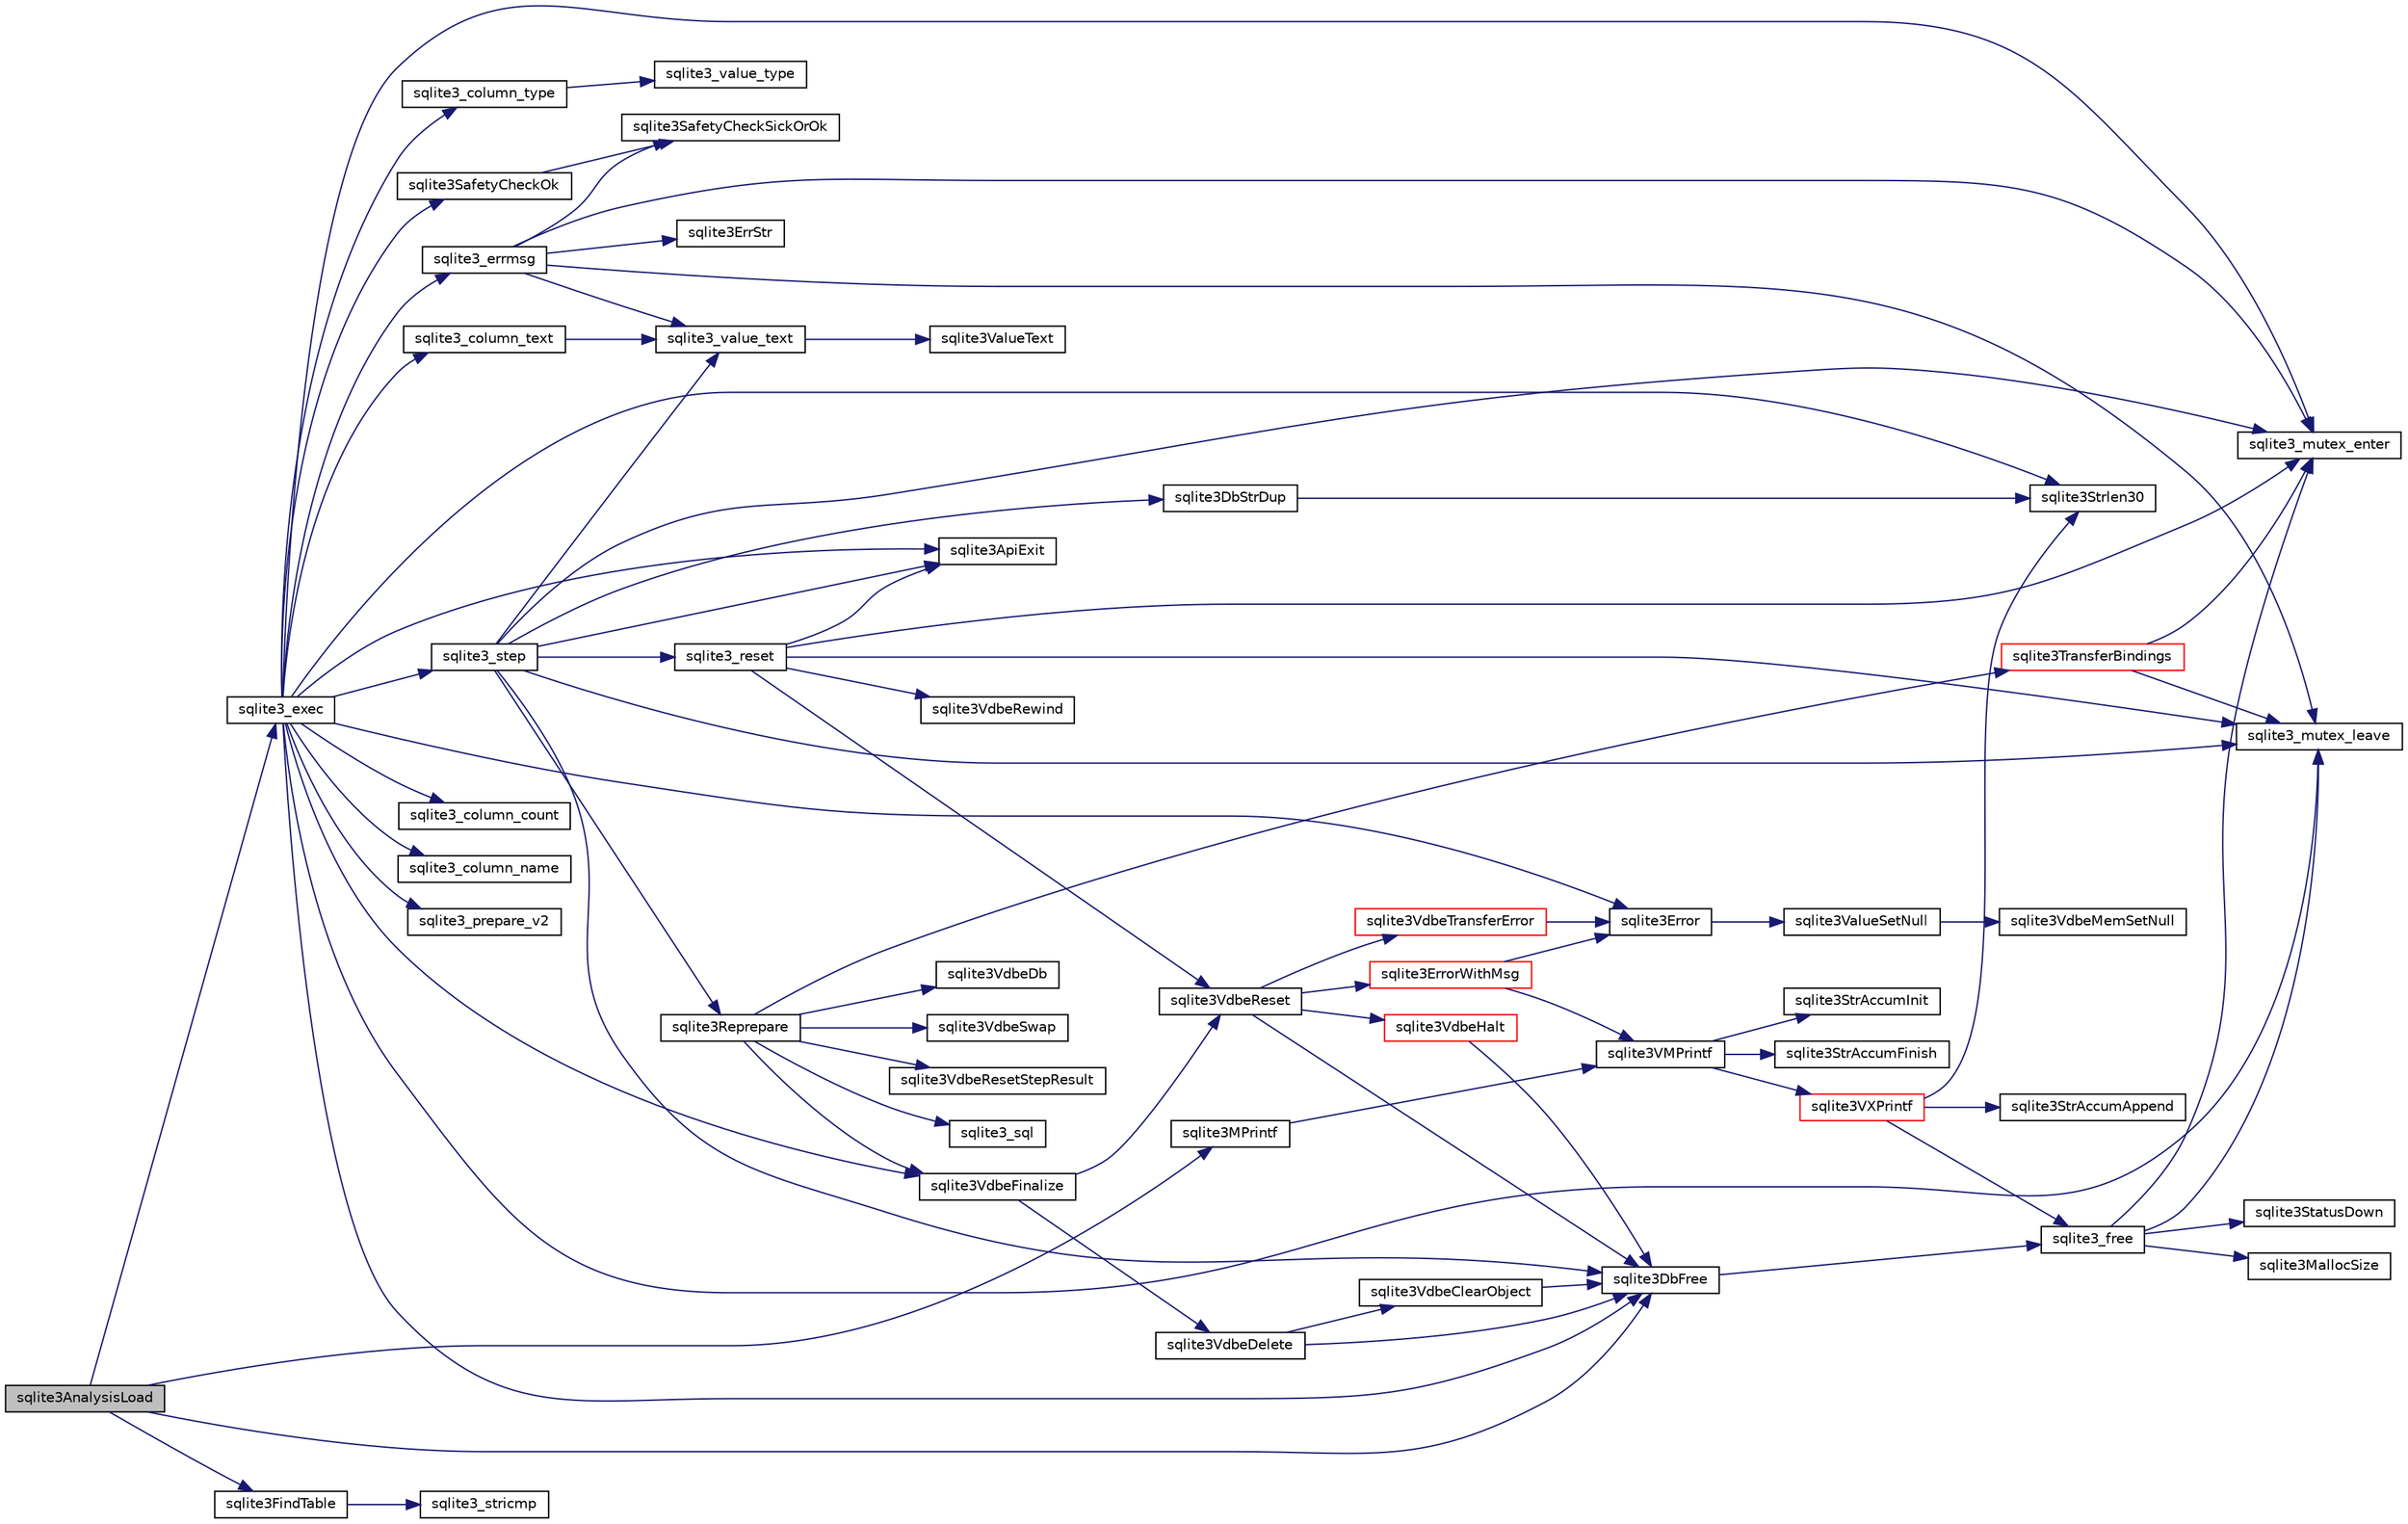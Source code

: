 digraph "sqlite3AnalysisLoad"
{
  edge [fontname="Helvetica",fontsize="10",labelfontname="Helvetica",labelfontsize="10"];
  node [fontname="Helvetica",fontsize="10",shape=record];
  rankdir="LR";
  Node1 [label="sqlite3AnalysisLoad",height=0.2,width=0.4,color="black", fillcolor="grey75", style="filled", fontcolor="black"];
  Node1 -> Node2 [color="midnightblue",fontsize="10",style="solid",fontname="Helvetica"];
  Node2 [label="sqlite3_exec",height=0.2,width=0.4,color="black", fillcolor="white", style="filled",URL="$sqlite3_8c.html#ac9887142717683176206d7611b01dea5"];
  Node2 -> Node3 [color="midnightblue",fontsize="10",style="solid",fontname="Helvetica"];
  Node3 [label="sqlite3_column_count",height=0.2,width=0.4,color="black", fillcolor="white", style="filled",URL="$sqlite3_8c.html#aea8572b42ed47c50c5fb7de8e08e80d5"];
  Node2 -> Node4 [color="midnightblue",fontsize="10",style="solid",fontname="Helvetica"];
  Node4 [label="sqlite3_column_name",height=0.2,width=0.4,color="black", fillcolor="white", style="filled",URL="$sqlite3_8c.html#a82257b40db016ec261ca69f40571d1af"];
  Node2 -> Node5 [color="midnightblue",fontsize="10",style="solid",fontname="Helvetica"];
  Node5 [label="sqlite3_column_text",height=0.2,width=0.4,color="black", fillcolor="white", style="filled",URL="$sqlite3_8c.html#aa4127278c684a956a5a36177aa6757a5"];
  Node5 -> Node6 [color="midnightblue",fontsize="10",style="solid",fontname="Helvetica"];
  Node6 [label="sqlite3_value_text",height=0.2,width=0.4,color="black", fillcolor="white", style="filled",URL="$sqlite3_8c.html#a51755d39ab19883aea0d3e4718325b81"];
  Node6 -> Node7 [color="midnightblue",fontsize="10",style="solid",fontname="Helvetica"];
  Node7 [label="sqlite3ValueText",height=0.2,width=0.4,color="black", fillcolor="white", style="filled",URL="$sqlite3_8c.html#ad567a94e52d1adf81f4857fdba00a59b"];
  Node2 -> Node8 [color="midnightblue",fontsize="10",style="solid",fontname="Helvetica"];
  Node8 [label="sqlite3_column_type",height=0.2,width=0.4,color="black", fillcolor="white", style="filled",URL="$sqlite3_8c.html#a77d9c693a5b1af5c6973caf0f1e90839"];
  Node8 -> Node9 [color="midnightblue",fontsize="10",style="solid",fontname="Helvetica"];
  Node9 [label="sqlite3_value_type",height=0.2,width=0.4,color="black", fillcolor="white", style="filled",URL="$sqlite3_8c.html#a26715108525b2edd1705a890bc8d10e1"];
  Node2 -> Node10 [color="midnightblue",fontsize="10",style="solid",fontname="Helvetica"];
  Node10 [label="sqlite3_errmsg",height=0.2,width=0.4,color="black", fillcolor="white", style="filled",URL="$sqlite3_8c.html#ad2691b7477e65663e1efb6b8f145e69c"];
  Node10 -> Node11 [color="midnightblue",fontsize="10",style="solid",fontname="Helvetica"];
  Node11 [label="sqlite3_mutex_enter",height=0.2,width=0.4,color="black", fillcolor="white", style="filled",URL="$sqlite3_8c.html#af5a0a035d6f2e625f7fa5339365e8970"];
  Node10 -> Node12 [color="midnightblue",fontsize="10",style="solid",fontname="Helvetica"];
  Node12 [label="sqlite3_mutex_leave",height=0.2,width=0.4,color="black", fillcolor="white", style="filled",URL="$sqlite3_8c.html#a7ebfb82d85f10ee7a80ea8d7ff155c65"];
  Node10 -> Node6 [color="midnightblue",fontsize="10",style="solid",fontname="Helvetica"];
  Node10 -> Node13 [color="midnightblue",fontsize="10",style="solid",fontname="Helvetica"];
  Node13 [label="sqlite3ErrStr",height=0.2,width=0.4,color="black", fillcolor="white", style="filled",URL="$sqlite3_8c.html#ab289afae24fa83e42f3d78b3b7e91793"];
  Node10 -> Node14 [color="midnightblue",fontsize="10",style="solid",fontname="Helvetica"];
  Node14 [label="sqlite3SafetyCheckSickOrOk",height=0.2,width=0.4,color="black", fillcolor="white", style="filled",URL="$sqlite3_8c.html#ac1fff729aec147d9825a4930042a626b"];
  Node2 -> Node11 [color="midnightblue",fontsize="10",style="solid",fontname="Helvetica"];
  Node2 -> Node12 [color="midnightblue",fontsize="10",style="solid",fontname="Helvetica"];
  Node2 -> Node15 [color="midnightblue",fontsize="10",style="solid",fontname="Helvetica"];
  Node15 [label="sqlite3_prepare_v2",height=0.2,width=0.4,color="black", fillcolor="white", style="filled",URL="$sqlite3_8c.html#a6e7c60a3ecba0ac3dd07165160cd8cde"];
  Node2 -> Node16 [color="midnightblue",fontsize="10",style="solid",fontname="Helvetica"];
  Node16 [label="sqlite3_step",height=0.2,width=0.4,color="black", fillcolor="white", style="filled",URL="$sqlite3_8c.html#a7c573c7b3a027524f59ffbc7fba8e639"];
  Node16 -> Node11 [color="midnightblue",fontsize="10",style="solid",fontname="Helvetica"];
  Node16 -> Node12 [color="midnightblue",fontsize="10",style="solid",fontname="Helvetica"];
  Node16 -> Node17 [color="midnightblue",fontsize="10",style="solid",fontname="Helvetica"];
  Node17 [label="sqlite3_reset",height=0.2,width=0.4,color="black", fillcolor="white", style="filled",URL="$sqlite3_8c.html#ae64b8b63a6d27b576eb3d6fb21ca4d36"];
  Node17 -> Node11 [color="midnightblue",fontsize="10",style="solid",fontname="Helvetica"];
  Node17 -> Node12 [color="midnightblue",fontsize="10",style="solid",fontname="Helvetica"];
  Node17 -> Node18 [color="midnightblue",fontsize="10",style="solid",fontname="Helvetica"];
  Node18 [label="sqlite3ApiExit",height=0.2,width=0.4,color="black", fillcolor="white", style="filled",URL="$sqlite3_8c.html#ae5a967ec6172298db98b6090bbd1dd9b"];
  Node17 -> Node19 [color="midnightblue",fontsize="10",style="solid",fontname="Helvetica"];
  Node19 [label="sqlite3VdbeReset",height=0.2,width=0.4,color="black", fillcolor="white", style="filled",URL="$sqlite3_8c.html#a315a913742f7267f90d46d41446353b1"];
  Node19 -> Node20 [color="midnightblue",fontsize="10",style="solid",fontname="Helvetica"];
  Node20 [label="sqlite3VdbeHalt",height=0.2,width=0.4,color="red", fillcolor="white", style="filled",URL="$sqlite3_8c.html#a8d1d99703d999190fbc35ecc981cb709"];
  Node20 -> Node21 [color="midnightblue",fontsize="10",style="solid",fontname="Helvetica"];
  Node21 [label="sqlite3DbFree",height=0.2,width=0.4,color="black", fillcolor="white", style="filled",URL="$sqlite3_8c.html#ac70ab821a6607b4a1b909582dc37a069"];
  Node21 -> Node22 [color="midnightblue",fontsize="10",style="solid",fontname="Helvetica"];
  Node22 [label="sqlite3_free",height=0.2,width=0.4,color="black", fillcolor="white", style="filled",URL="$sqlite3_8c.html#aced35e2ed62edd9c721ade882d508123"];
  Node22 -> Node11 [color="midnightblue",fontsize="10",style="solid",fontname="Helvetica"];
  Node22 -> Node12 [color="midnightblue",fontsize="10",style="solid",fontname="Helvetica"];
  Node22 -> Node23 [color="midnightblue",fontsize="10",style="solid",fontname="Helvetica"];
  Node23 [label="sqlite3MallocSize",height=0.2,width=0.4,color="black", fillcolor="white", style="filled",URL="$sqlite3_8c.html#acf5d2a5f35270bafb050bd2def576955"];
  Node22 -> Node24 [color="midnightblue",fontsize="10",style="solid",fontname="Helvetica"];
  Node24 [label="sqlite3StatusDown",height=0.2,width=0.4,color="black", fillcolor="white", style="filled",URL="$sqlite3_8c.html#a3388b10ce0b0a4fc95dfb85ccdb904c1"];
  Node19 -> Node25 [color="midnightblue",fontsize="10",style="solid",fontname="Helvetica"];
  Node25 [label="sqlite3VdbeTransferError",height=0.2,width=0.4,color="red", fillcolor="white", style="filled",URL="$sqlite3_8c.html#aaf4a567b51602bb6d7bb150e6c72de69"];
  Node25 -> Node26 [color="midnightblue",fontsize="10",style="solid",fontname="Helvetica"];
  Node26 [label="sqlite3Error",height=0.2,width=0.4,color="black", fillcolor="white", style="filled",URL="$sqlite3_8c.html#a4ba5e8be78db50d5538dcaa45bcf74d3"];
  Node26 -> Node27 [color="midnightblue",fontsize="10",style="solid",fontname="Helvetica"];
  Node27 [label="sqlite3ValueSetNull",height=0.2,width=0.4,color="black", fillcolor="white", style="filled",URL="$sqlite3_8c.html#ad9bc4507a7806b37946116afbe183b95"];
  Node27 -> Node28 [color="midnightblue",fontsize="10",style="solid",fontname="Helvetica"];
  Node28 [label="sqlite3VdbeMemSetNull",height=0.2,width=0.4,color="black", fillcolor="white", style="filled",URL="$sqlite3_8c.html#ae01092c23aebaf8a3ebdf3954609b410"];
  Node19 -> Node21 [color="midnightblue",fontsize="10",style="solid",fontname="Helvetica"];
  Node19 -> Node29 [color="midnightblue",fontsize="10",style="solid",fontname="Helvetica"];
  Node29 [label="sqlite3ErrorWithMsg",height=0.2,width=0.4,color="red", fillcolor="white", style="filled",URL="$sqlite3_8c.html#a11feb4cd8e77d59df266587cfe1b2641"];
  Node29 -> Node26 [color="midnightblue",fontsize="10",style="solid",fontname="Helvetica"];
  Node29 -> Node30 [color="midnightblue",fontsize="10",style="solid",fontname="Helvetica"];
  Node30 [label="sqlite3VMPrintf",height=0.2,width=0.4,color="black", fillcolor="white", style="filled",URL="$sqlite3_8c.html#a05535d0982ef06fbc2ee8195ebbae689"];
  Node30 -> Node31 [color="midnightblue",fontsize="10",style="solid",fontname="Helvetica"];
  Node31 [label="sqlite3StrAccumInit",height=0.2,width=0.4,color="black", fillcolor="white", style="filled",URL="$sqlite3_8c.html#aabf95e113b9d54d519cd15a56215f560"];
  Node30 -> Node32 [color="midnightblue",fontsize="10",style="solid",fontname="Helvetica"];
  Node32 [label="sqlite3VXPrintf",height=0.2,width=0.4,color="red", fillcolor="white", style="filled",URL="$sqlite3_8c.html#a63c25806c9bd4a2b76f9a0eb232c6bde"];
  Node32 -> Node33 [color="midnightblue",fontsize="10",style="solid",fontname="Helvetica"];
  Node33 [label="sqlite3StrAccumAppend",height=0.2,width=0.4,color="black", fillcolor="white", style="filled",URL="$sqlite3_8c.html#a56664fa33def33c5a5245b623441d5e0"];
  Node32 -> Node34 [color="midnightblue",fontsize="10",style="solid",fontname="Helvetica"];
  Node34 [label="sqlite3Strlen30",height=0.2,width=0.4,color="black", fillcolor="white", style="filled",URL="$sqlite3_8c.html#a3dcd80ba41f1a308193dee74857b62a7"];
  Node32 -> Node22 [color="midnightblue",fontsize="10",style="solid",fontname="Helvetica"];
  Node30 -> Node35 [color="midnightblue",fontsize="10",style="solid",fontname="Helvetica"];
  Node35 [label="sqlite3StrAccumFinish",height=0.2,width=0.4,color="black", fillcolor="white", style="filled",URL="$sqlite3_8c.html#adb7f26b10ac1b847db6f000ef4c2e2ba"];
  Node17 -> Node36 [color="midnightblue",fontsize="10",style="solid",fontname="Helvetica"];
  Node36 [label="sqlite3VdbeRewind",height=0.2,width=0.4,color="black", fillcolor="white", style="filled",URL="$sqlite3_8c.html#ac2109d6ef272c796bd8881a430bc1052"];
  Node16 -> Node6 [color="midnightblue",fontsize="10",style="solid",fontname="Helvetica"];
  Node16 -> Node18 [color="midnightblue",fontsize="10",style="solid",fontname="Helvetica"];
  Node16 -> Node21 [color="midnightblue",fontsize="10",style="solid",fontname="Helvetica"];
  Node16 -> Node37 [color="midnightblue",fontsize="10",style="solid",fontname="Helvetica"];
  Node37 [label="sqlite3DbStrDup",height=0.2,width=0.4,color="black", fillcolor="white", style="filled",URL="$sqlite3_8c.html#a0ec4772ee6de7316ecd1e6cabb1beeef"];
  Node37 -> Node34 [color="midnightblue",fontsize="10",style="solid",fontname="Helvetica"];
  Node16 -> Node38 [color="midnightblue",fontsize="10",style="solid",fontname="Helvetica"];
  Node38 [label="sqlite3Reprepare",height=0.2,width=0.4,color="black", fillcolor="white", style="filled",URL="$sqlite3_8c.html#a7e2f7299cc947d07e782f6ac561fa937"];
  Node38 -> Node39 [color="midnightblue",fontsize="10",style="solid",fontname="Helvetica"];
  Node39 [label="sqlite3_sql",height=0.2,width=0.4,color="black", fillcolor="white", style="filled",URL="$sqlite3_8c.html#a8e0c770e028ca2781a709a0777e642e9"];
  Node38 -> Node40 [color="midnightblue",fontsize="10",style="solid",fontname="Helvetica"];
  Node40 [label="sqlite3VdbeDb",height=0.2,width=0.4,color="black", fillcolor="white", style="filled",URL="$sqlite3_8c.html#a6cb1b36e2823fc3eff25dc162f71f28b"];
  Node38 -> Node41 [color="midnightblue",fontsize="10",style="solid",fontname="Helvetica"];
  Node41 [label="sqlite3VdbeSwap",height=0.2,width=0.4,color="black", fillcolor="white", style="filled",URL="$sqlite3_8c.html#ae65b43cc845b600cd9c8bdead9843b28"];
  Node38 -> Node42 [color="midnightblue",fontsize="10",style="solid",fontname="Helvetica"];
  Node42 [label="sqlite3TransferBindings",height=0.2,width=0.4,color="red", fillcolor="white", style="filled",URL="$sqlite3_8c.html#a9158a497436de1e5aa7067e4daf18d8e"];
  Node42 -> Node11 [color="midnightblue",fontsize="10",style="solid",fontname="Helvetica"];
  Node42 -> Node12 [color="midnightblue",fontsize="10",style="solid",fontname="Helvetica"];
  Node38 -> Node43 [color="midnightblue",fontsize="10",style="solid",fontname="Helvetica"];
  Node43 [label="sqlite3VdbeResetStepResult",height=0.2,width=0.4,color="black", fillcolor="white", style="filled",URL="$sqlite3_8c.html#ad24b39129d843f753039e272999669a6"];
  Node38 -> Node44 [color="midnightblue",fontsize="10",style="solid",fontname="Helvetica"];
  Node44 [label="sqlite3VdbeFinalize",height=0.2,width=0.4,color="black", fillcolor="white", style="filled",URL="$sqlite3_8c.html#af81e0c8d03b71610d3a826469f67bbd4"];
  Node44 -> Node19 [color="midnightblue",fontsize="10",style="solid",fontname="Helvetica"];
  Node44 -> Node45 [color="midnightblue",fontsize="10",style="solid",fontname="Helvetica"];
  Node45 [label="sqlite3VdbeDelete",height=0.2,width=0.4,color="black", fillcolor="white", style="filled",URL="$sqlite3_8c.html#ace82a1f75873a6609067d0f572120e47"];
  Node45 -> Node46 [color="midnightblue",fontsize="10",style="solid",fontname="Helvetica"];
  Node46 [label="sqlite3VdbeClearObject",height=0.2,width=0.4,color="black", fillcolor="white", style="filled",URL="$sqlite3_8c.html#aa36c8bd3814c4923416d35ef3454f979"];
  Node46 -> Node21 [color="midnightblue",fontsize="10",style="solid",fontname="Helvetica"];
  Node45 -> Node21 [color="midnightblue",fontsize="10",style="solid",fontname="Helvetica"];
  Node2 -> Node18 [color="midnightblue",fontsize="10",style="solid",fontname="Helvetica"];
  Node2 -> Node21 [color="midnightblue",fontsize="10",style="solid",fontname="Helvetica"];
  Node2 -> Node26 [color="midnightblue",fontsize="10",style="solid",fontname="Helvetica"];
  Node2 -> Node47 [color="midnightblue",fontsize="10",style="solid",fontname="Helvetica"];
  Node47 [label="sqlite3SafetyCheckOk",height=0.2,width=0.4,color="black", fillcolor="white", style="filled",URL="$sqlite3_8c.html#ab15308423296d719d75dca4c0ef182a7"];
  Node47 -> Node14 [color="midnightblue",fontsize="10",style="solid",fontname="Helvetica"];
  Node2 -> Node34 [color="midnightblue",fontsize="10",style="solid",fontname="Helvetica"];
  Node2 -> Node44 [color="midnightblue",fontsize="10",style="solid",fontname="Helvetica"];
  Node1 -> Node21 [color="midnightblue",fontsize="10",style="solid",fontname="Helvetica"];
  Node1 -> Node48 [color="midnightblue",fontsize="10",style="solid",fontname="Helvetica"];
  Node48 [label="sqlite3FindTable",height=0.2,width=0.4,color="black", fillcolor="white", style="filled",URL="$sqlite3_8c.html#afa51dbee6173bf3a8a3df76b07cea789"];
  Node48 -> Node49 [color="midnightblue",fontsize="10",style="solid",fontname="Helvetica"];
  Node49 [label="sqlite3_stricmp",height=0.2,width=0.4,color="black", fillcolor="white", style="filled",URL="$sqlite3_8c.html#a751b1c98b79e5350f0d8d7cd64c369c7"];
  Node1 -> Node50 [color="midnightblue",fontsize="10",style="solid",fontname="Helvetica"];
  Node50 [label="sqlite3MPrintf",height=0.2,width=0.4,color="black", fillcolor="white", style="filled",URL="$sqlite3_8c.html#a208ef0df84e9778778804a19af03efea"];
  Node50 -> Node30 [color="midnightblue",fontsize="10",style="solid",fontname="Helvetica"];
}
